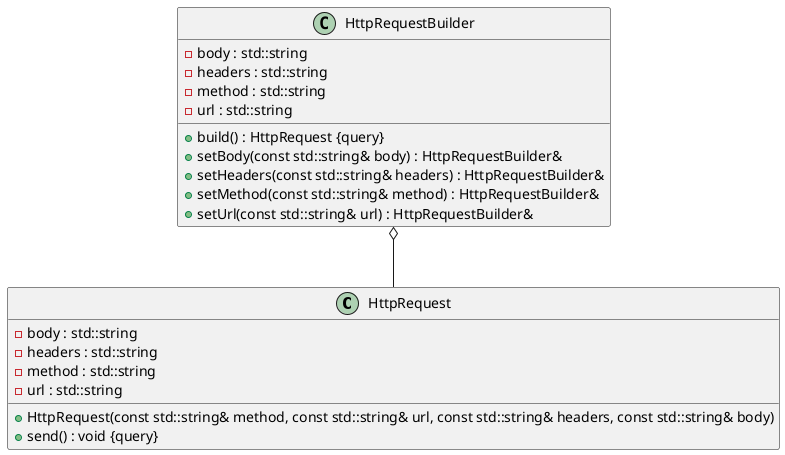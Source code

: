 @startuml





/' Objects '/

class HttpRequest {
	+HttpRequest(const std::string& method, const std::string& url, const std::string& headers, const std::string& body)
	-body : std::string
	-headers : std::string
	-method : std::string
	-url : std::string
	+send() : void {query}
}


class HttpRequestBuilder {
	+build() : HttpRequest {query}
	+setBody(const std::string& body) : HttpRequestBuilder&
	+setHeaders(const std::string& headers) : HttpRequestBuilder&
	+setMethod(const std::string& method) : HttpRequestBuilder&
	+setUrl(const std::string& url) : HttpRequestBuilder&
	-body : std::string
	-headers : std::string
	-method : std::string
	-url : std::string
}





/' Inheritance relationships '/




/' Aggregation relationships '/

HttpRequestBuilder o-- HttpRequest



/' Nested objects '/



@enduml

